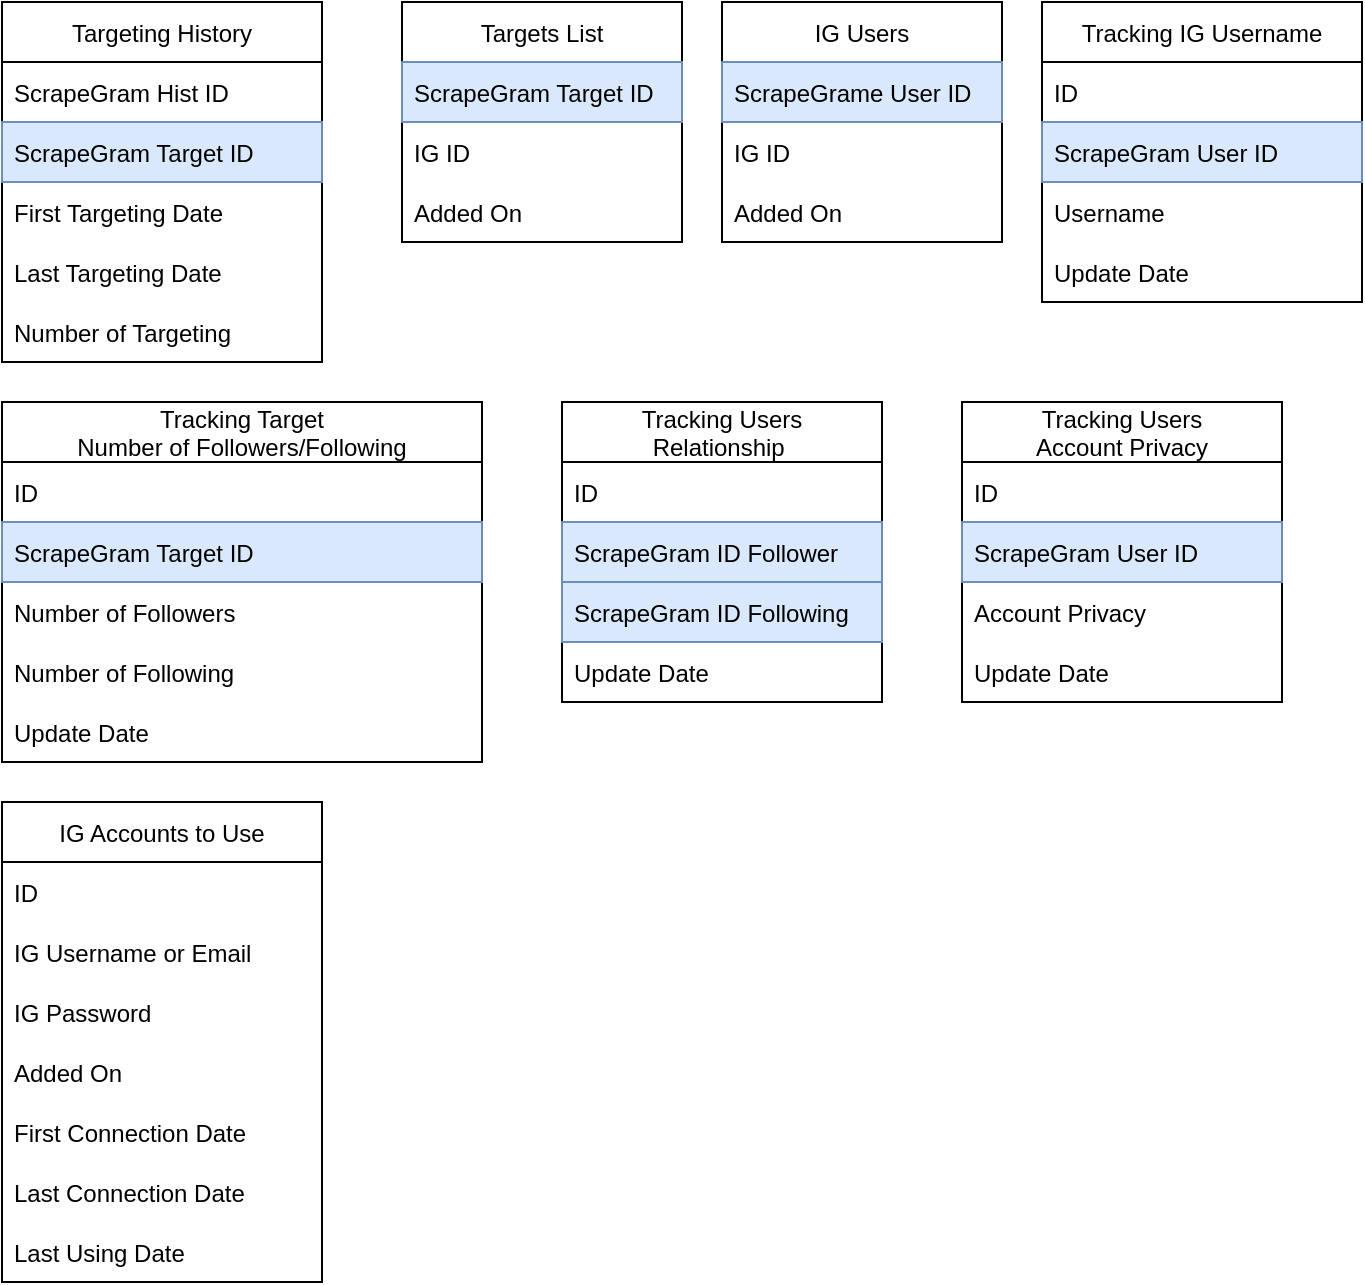 <mxfile version="20.3.0" type="device"><diagram id="8DqBCA7-1XYkYkCnzvIZ" name="Page-1"><mxGraphModel dx="946" dy="587" grid="1" gridSize="10" guides="1" tooltips="1" connect="1" arrows="1" fold="1" page="1" pageScale="1" pageWidth="827" pageHeight="1169" math="0" shadow="0"><root><mxCell id="0"/><mxCell id="1" parent="0"/><mxCell id="jAHXtHTqrZidAVqL4sbe-1" value="Targeting History" style="swimlane;fontStyle=0;childLayout=stackLayout;horizontal=1;startSize=30;horizontalStack=0;resizeParent=1;resizeParentMax=0;resizeLast=0;collapsible=1;marginBottom=0;" parent="1" vertex="1"><mxGeometry x="80" y="120" width="160" height="180" as="geometry"/></mxCell><mxCell id="jAHXtHTqrZidAVqL4sbe-2" value="ScrapeGram Hist ID" style="text;strokeColor=none;fillColor=none;align=left;verticalAlign=middle;spacingLeft=4;spacingRight=4;overflow=hidden;points=[[0,0.5],[1,0.5]];portConstraint=eastwest;rotatable=0;" parent="jAHXtHTqrZidAVqL4sbe-1" vertex="1"><mxGeometry y="30" width="160" height="30" as="geometry"/></mxCell><mxCell id="jAHXtHTqrZidAVqL4sbe-3" value="ScrapeGram Target ID" style="text;strokeColor=#6c8ebf;fillColor=#dae8fc;align=left;verticalAlign=middle;spacingLeft=4;spacingRight=4;overflow=hidden;points=[[0,0.5],[1,0.5]];portConstraint=eastwest;rotatable=0;" parent="jAHXtHTqrZidAVqL4sbe-1" vertex="1"><mxGeometry y="60" width="160" height="30" as="geometry"/></mxCell><mxCell id="jAHXtHTqrZidAVqL4sbe-5" value="First Targeting Date" style="text;strokeColor=none;fillColor=none;align=left;verticalAlign=middle;spacingLeft=4;spacingRight=4;overflow=hidden;points=[[0,0.5],[1,0.5]];portConstraint=eastwest;rotatable=0;" parent="jAHXtHTqrZidAVqL4sbe-1" vertex="1"><mxGeometry y="90" width="160" height="30" as="geometry"/></mxCell><mxCell id="jAHXtHTqrZidAVqL4sbe-7" value="Last Targeting Date" style="text;strokeColor=none;fillColor=none;align=left;verticalAlign=middle;spacingLeft=4;spacingRight=4;overflow=hidden;points=[[0,0.5],[1,0.5]];portConstraint=eastwest;rotatable=0;" parent="jAHXtHTqrZidAVqL4sbe-1" vertex="1"><mxGeometry y="120" width="160" height="30" as="geometry"/></mxCell><mxCell id="jAHXtHTqrZidAVqL4sbe-8" value="Number of Targeting" style="text;strokeColor=none;fillColor=none;align=left;verticalAlign=middle;spacingLeft=4;spacingRight=4;overflow=hidden;points=[[0,0.5],[1,0.5]];portConstraint=eastwest;rotatable=0;" parent="jAHXtHTqrZidAVqL4sbe-1" vertex="1"><mxGeometry y="150" width="160" height="30" as="geometry"/></mxCell><mxCell id="jAHXtHTqrZidAVqL4sbe-9" value="Targets List" style="swimlane;fontStyle=0;childLayout=stackLayout;horizontal=1;startSize=30;horizontalStack=0;resizeParent=1;resizeParentMax=0;resizeLast=0;collapsible=1;marginBottom=0;" parent="1" vertex="1"><mxGeometry x="280" y="120" width="140" height="120" as="geometry"/></mxCell><mxCell id="jAHXtHTqrZidAVqL4sbe-10" value="ScrapeGram Target ID" style="text;strokeColor=#6c8ebf;fillColor=#dae8fc;align=left;verticalAlign=middle;spacingLeft=4;spacingRight=4;overflow=hidden;points=[[0,0.5],[1,0.5]];portConstraint=eastwest;rotatable=0;" parent="jAHXtHTqrZidAVqL4sbe-9" vertex="1"><mxGeometry y="30" width="140" height="30" as="geometry"/></mxCell><mxCell id="jAHXtHTqrZidAVqL4sbe-11" value="IG ID" style="text;strokeColor=none;fillColor=none;align=left;verticalAlign=middle;spacingLeft=4;spacingRight=4;overflow=hidden;points=[[0,0.5],[1,0.5]];portConstraint=eastwest;rotatable=0;" parent="jAHXtHTqrZidAVqL4sbe-9" vertex="1"><mxGeometry y="60" width="140" height="30" as="geometry"/></mxCell><mxCell id="jAHXtHTqrZidAVqL4sbe-13" value="Added On" style="text;strokeColor=none;fillColor=none;align=left;verticalAlign=middle;spacingLeft=4;spacingRight=4;overflow=hidden;points=[[0,0.5],[1,0.5]];portConstraint=eastwest;rotatable=0;" parent="jAHXtHTqrZidAVqL4sbe-9" vertex="1"><mxGeometry y="90" width="140" height="30" as="geometry"/></mxCell><mxCell id="jAHXtHTqrZidAVqL4sbe-16" value="Tracking Target&#10;Number of Followers/Following" style="swimlane;fontStyle=0;childLayout=stackLayout;horizontal=1;startSize=30;horizontalStack=0;resizeParent=1;resizeParentMax=0;resizeLast=0;collapsible=1;marginBottom=0;" parent="1" vertex="1"><mxGeometry x="80" y="320" width="240" height="180" as="geometry"/></mxCell><mxCell id="jAHXtHTqrZidAVqL4sbe-17" value="ID" style="text;strokeColor=none;fillColor=none;align=left;verticalAlign=middle;spacingLeft=4;spacingRight=4;overflow=hidden;points=[[0,0.5],[1,0.5]];portConstraint=eastwest;rotatable=0;" parent="jAHXtHTqrZidAVqL4sbe-16" vertex="1"><mxGeometry y="30" width="240" height="30" as="geometry"/></mxCell><mxCell id="jAHXtHTqrZidAVqL4sbe-18" value="ScrapeGram Target ID" style="text;strokeColor=#6c8ebf;fillColor=#dae8fc;align=left;verticalAlign=middle;spacingLeft=4;spacingRight=4;overflow=hidden;points=[[0,0.5],[1,0.5]];portConstraint=eastwest;rotatable=0;" parent="jAHXtHTqrZidAVqL4sbe-16" vertex="1"><mxGeometry y="60" width="240" height="30" as="geometry"/></mxCell><mxCell id="jAHXtHTqrZidAVqL4sbe-19" value="Number of Followers" style="text;strokeColor=none;fillColor=none;align=left;verticalAlign=middle;spacingLeft=4;spacingRight=4;overflow=hidden;points=[[0,0.5],[1,0.5]];portConstraint=eastwest;rotatable=0;" parent="jAHXtHTqrZidAVqL4sbe-16" vertex="1"><mxGeometry y="90" width="240" height="30" as="geometry"/></mxCell><mxCell id="jAHXtHTqrZidAVqL4sbe-21" value="Number of Following" style="text;strokeColor=none;fillColor=none;align=left;verticalAlign=middle;spacingLeft=4;spacingRight=4;overflow=hidden;points=[[0,0.5],[1,0.5]];portConstraint=eastwest;rotatable=0;" parent="jAHXtHTqrZidAVqL4sbe-16" vertex="1"><mxGeometry y="120" width="240" height="30" as="geometry"/></mxCell><mxCell id="jAHXtHTqrZidAVqL4sbe-22" value="Update Date" style="text;strokeColor=none;fillColor=none;align=left;verticalAlign=middle;spacingLeft=4;spacingRight=4;overflow=hidden;points=[[0,0.5],[1,0.5]];portConstraint=eastwest;rotatable=0;" parent="jAHXtHTqrZidAVqL4sbe-16" vertex="1"><mxGeometry y="150" width="240" height="30" as="geometry"/></mxCell><mxCell id="jAHXtHTqrZidAVqL4sbe-23" value="IG Accounts to Use" style="swimlane;fontStyle=0;childLayout=stackLayout;horizontal=1;startSize=30;horizontalStack=0;resizeParent=1;resizeParentMax=0;resizeLast=0;collapsible=1;marginBottom=0;" parent="1" vertex="1"><mxGeometry x="80" y="520" width="160" height="240" as="geometry"/></mxCell><mxCell id="jAHXtHTqrZidAVqL4sbe-24" value="ID" style="text;strokeColor=none;fillColor=none;align=left;verticalAlign=middle;spacingLeft=4;spacingRight=4;overflow=hidden;points=[[0,0.5],[1,0.5]];portConstraint=eastwest;rotatable=0;" parent="jAHXtHTqrZidAVqL4sbe-23" vertex="1"><mxGeometry y="30" width="160" height="30" as="geometry"/></mxCell><mxCell id="jAHXtHTqrZidAVqL4sbe-25" value="IG Username or Email" style="text;strokeColor=none;fillColor=none;align=left;verticalAlign=middle;spacingLeft=4;spacingRight=4;overflow=hidden;points=[[0,0.5],[1,0.5]];portConstraint=eastwest;rotatable=0;" parent="jAHXtHTqrZidAVqL4sbe-23" vertex="1"><mxGeometry y="60" width="160" height="30" as="geometry"/></mxCell><mxCell id="jAHXtHTqrZidAVqL4sbe-26" value="IG Password" style="text;strokeColor=none;fillColor=none;align=left;verticalAlign=middle;spacingLeft=4;spacingRight=4;overflow=hidden;points=[[0,0.5],[1,0.5]];portConstraint=eastwest;rotatable=0;" parent="jAHXtHTqrZidAVqL4sbe-23" vertex="1"><mxGeometry y="90" width="160" height="30" as="geometry"/></mxCell><mxCell id="jAHXtHTqrZidAVqL4sbe-27" value="Added On" style="text;strokeColor=none;fillColor=none;align=left;verticalAlign=middle;spacingLeft=4;spacingRight=4;overflow=hidden;points=[[0,0.5],[1,0.5]];portConstraint=eastwest;rotatable=0;" parent="jAHXtHTqrZidAVqL4sbe-23" vertex="1"><mxGeometry y="120" width="160" height="30" as="geometry"/></mxCell><mxCell id="jAHXtHTqrZidAVqL4sbe-28" value="First Connection Date" style="text;strokeColor=none;fillColor=none;align=left;verticalAlign=middle;spacingLeft=4;spacingRight=4;overflow=hidden;points=[[0,0.5],[1,0.5]];portConstraint=eastwest;rotatable=0;" parent="jAHXtHTqrZidAVqL4sbe-23" vertex="1"><mxGeometry y="150" width="160" height="30" as="geometry"/></mxCell><mxCell id="jAHXtHTqrZidAVqL4sbe-29" value="Last Connection Date" style="text;strokeColor=none;fillColor=none;align=left;verticalAlign=middle;spacingLeft=4;spacingRight=4;overflow=hidden;points=[[0,0.5],[1,0.5]];portConstraint=eastwest;rotatable=0;" parent="jAHXtHTqrZidAVqL4sbe-23" vertex="1"><mxGeometry y="180" width="160" height="30" as="geometry"/></mxCell><mxCell id="jAHXtHTqrZidAVqL4sbe-30" value="Last Using Date" style="text;strokeColor=none;fillColor=none;align=left;verticalAlign=middle;spacingLeft=4;spacingRight=4;overflow=hidden;points=[[0,0.5],[1,0.5]];portConstraint=eastwest;rotatable=0;" parent="jAHXtHTqrZidAVqL4sbe-23" vertex="1"><mxGeometry y="210" width="160" height="30" as="geometry"/></mxCell><mxCell id="jAHXtHTqrZidAVqL4sbe-35" value="IG Users" style="swimlane;fontStyle=0;childLayout=stackLayout;horizontal=1;startSize=30;horizontalStack=0;resizeParent=1;resizeParentMax=0;resizeLast=0;collapsible=1;marginBottom=0;" parent="1" vertex="1"><mxGeometry x="440" y="120" width="140" height="120" as="geometry"/></mxCell><mxCell id="jAHXtHTqrZidAVqL4sbe-36" value="ScrapeGrame User ID" style="text;strokeColor=#6c8ebf;fillColor=#dae8fc;align=left;verticalAlign=middle;spacingLeft=4;spacingRight=4;overflow=hidden;points=[[0,0.5],[1,0.5]];portConstraint=eastwest;rotatable=0;" parent="jAHXtHTqrZidAVqL4sbe-35" vertex="1"><mxGeometry y="30" width="140" height="30" as="geometry"/></mxCell><mxCell id="jAHXtHTqrZidAVqL4sbe-37" value="IG ID" style="text;strokeColor=none;fillColor=none;align=left;verticalAlign=middle;spacingLeft=4;spacingRight=4;overflow=hidden;points=[[0,0.5],[1,0.5]];portConstraint=eastwest;rotatable=0;" parent="jAHXtHTqrZidAVqL4sbe-35" vertex="1"><mxGeometry y="60" width="140" height="30" as="geometry"/></mxCell><mxCell id="jAHXtHTqrZidAVqL4sbe-38" value="Added On" style="text;strokeColor=none;fillColor=none;align=left;verticalAlign=middle;spacingLeft=4;spacingRight=4;overflow=hidden;points=[[0,0.5],[1,0.5]];portConstraint=eastwest;rotatable=0;" parent="jAHXtHTqrZidAVqL4sbe-35" vertex="1"><mxGeometry y="90" width="140" height="30" as="geometry"/></mxCell><mxCell id="jAHXtHTqrZidAVqL4sbe-39" value="Tracking IG Username" style="swimlane;fontStyle=0;childLayout=stackLayout;horizontal=1;startSize=30;horizontalStack=0;resizeParent=1;resizeParentMax=0;resizeLast=0;collapsible=1;marginBottom=0;" parent="1" vertex="1"><mxGeometry x="600" y="120" width="160" height="150" as="geometry"/></mxCell><mxCell id="jAHXtHTqrZidAVqL4sbe-40" value="ID" style="text;strokeColor=none;fillColor=none;align=left;verticalAlign=middle;spacingLeft=4;spacingRight=4;overflow=hidden;points=[[0,0.5],[1,0.5]];portConstraint=eastwest;rotatable=0;" parent="jAHXtHTqrZidAVqL4sbe-39" vertex="1"><mxGeometry y="30" width="160" height="30" as="geometry"/></mxCell><mxCell id="jAHXtHTqrZidAVqL4sbe-41" value="ScrapeGram User ID" style="text;strokeColor=#6c8ebf;fillColor=#dae8fc;align=left;verticalAlign=middle;spacingLeft=4;spacingRight=4;overflow=hidden;points=[[0,0.5],[1,0.5]];portConstraint=eastwest;rotatable=0;" parent="jAHXtHTqrZidAVqL4sbe-39" vertex="1"><mxGeometry y="60" width="160" height="30" as="geometry"/></mxCell><mxCell id="jAHXtHTqrZidAVqL4sbe-43" value="Username" style="text;strokeColor=none;fillColor=none;align=left;verticalAlign=middle;spacingLeft=4;spacingRight=4;overflow=hidden;points=[[0,0.5],[1,0.5]];portConstraint=eastwest;rotatable=0;" parent="jAHXtHTqrZidAVqL4sbe-39" vertex="1"><mxGeometry y="90" width="160" height="30" as="geometry"/></mxCell><mxCell id="jAHXtHTqrZidAVqL4sbe-45" value="Update Date" style="text;strokeColor=none;fillColor=none;align=left;verticalAlign=middle;spacingLeft=4;spacingRight=4;overflow=hidden;points=[[0,0.5],[1,0.5]];portConstraint=eastwest;rotatable=0;" parent="jAHXtHTqrZidAVqL4sbe-39" vertex="1"><mxGeometry y="120" width="160" height="30" as="geometry"/></mxCell><mxCell id="jAHXtHTqrZidAVqL4sbe-46" value="Tracking Users&#10;Relationship " style="swimlane;fontStyle=0;childLayout=stackLayout;horizontal=1;startSize=30;horizontalStack=0;resizeParent=1;resizeParentMax=0;resizeLast=0;collapsible=1;marginBottom=0;" parent="1" vertex="1"><mxGeometry x="360" y="320" width="160" height="150" as="geometry"/></mxCell><mxCell id="jAHXtHTqrZidAVqL4sbe-47" value="ID" style="text;strokeColor=none;fillColor=none;align=left;verticalAlign=middle;spacingLeft=4;spacingRight=4;overflow=hidden;points=[[0,0.5],[1,0.5]];portConstraint=eastwest;rotatable=0;" parent="jAHXtHTqrZidAVqL4sbe-46" vertex="1"><mxGeometry y="30" width="160" height="30" as="geometry"/></mxCell><mxCell id="jAHXtHTqrZidAVqL4sbe-49" value="ScrapeGram ID Follower" style="text;strokeColor=#6c8ebf;fillColor=#dae8fc;align=left;verticalAlign=middle;spacingLeft=4;spacingRight=4;overflow=hidden;points=[[0,0.5],[1,0.5]];portConstraint=eastwest;rotatable=0;" parent="jAHXtHTqrZidAVqL4sbe-46" vertex="1"><mxGeometry y="60" width="160" height="30" as="geometry"/></mxCell><mxCell id="jAHXtHTqrZidAVqL4sbe-50" value="ScrapeGram ID Following" style="text;strokeColor=#6c8ebf;fillColor=#dae8fc;align=left;verticalAlign=middle;spacingLeft=4;spacingRight=4;overflow=hidden;points=[[0,0.5],[1,0.5]];portConstraint=eastwest;rotatable=0;" parent="jAHXtHTqrZidAVqL4sbe-46" vertex="1"><mxGeometry y="90" width="160" height="30" as="geometry"/></mxCell><mxCell id="jAHXtHTqrZidAVqL4sbe-51" value="Update Date" style="text;strokeColor=none;fillColor=none;align=left;verticalAlign=middle;spacingLeft=4;spacingRight=4;overflow=hidden;points=[[0,0.5],[1,0.5]];portConstraint=eastwest;rotatable=0;" parent="jAHXtHTqrZidAVqL4sbe-46" vertex="1"><mxGeometry y="120" width="160" height="30" as="geometry"/></mxCell><mxCell id="x2fvKStxhExsq3XLx2EV-1" value="Tracking Users&#10;Account Privacy" style="swimlane;fontStyle=0;childLayout=stackLayout;horizontal=1;startSize=30;horizontalStack=0;resizeParent=1;resizeParentMax=0;resizeLast=0;collapsible=1;marginBottom=0;" parent="1" vertex="1"><mxGeometry x="560" y="320" width="160" height="150" as="geometry"/></mxCell><mxCell id="x2fvKStxhExsq3XLx2EV-2" value="ID" style="text;strokeColor=none;fillColor=none;align=left;verticalAlign=middle;spacingLeft=4;spacingRight=4;overflow=hidden;points=[[0,0.5],[1,0.5]];portConstraint=eastwest;rotatable=0;" parent="x2fvKStxhExsq3XLx2EV-1" vertex="1"><mxGeometry y="30" width="160" height="30" as="geometry"/></mxCell><mxCell id="x2fvKStxhExsq3XLx2EV-3" value="ScrapeGram User ID" style="text;strokeColor=#6c8ebf;fillColor=#dae8fc;align=left;verticalAlign=middle;spacingLeft=4;spacingRight=4;overflow=hidden;points=[[0,0.5],[1,0.5]];portConstraint=eastwest;rotatable=0;" parent="x2fvKStxhExsq3XLx2EV-1" vertex="1"><mxGeometry y="60" width="160" height="30" as="geometry"/></mxCell><mxCell id="x2fvKStxhExsq3XLx2EV-4" value="Account Privacy" style="text;strokeColor=none;fillColor=none;align=left;verticalAlign=middle;spacingLeft=4;spacingRight=4;overflow=hidden;points=[[0,0.5],[1,0.5]];portConstraint=eastwest;rotatable=0;" parent="x2fvKStxhExsq3XLx2EV-1" vertex="1"><mxGeometry y="90" width="160" height="30" as="geometry"/></mxCell><mxCell id="x2fvKStxhExsq3XLx2EV-5" value="Update Date" style="text;strokeColor=none;fillColor=none;align=left;verticalAlign=middle;spacingLeft=4;spacingRight=4;overflow=hidden;points=[[0,0.5],[1,0.5]];portConstraint=eastwest;rotatable=0;" parent="x2fvKStxhExsq3XLx2EV-1" vertex="1"><mxGeometry y="120" width="160" height="30" as="geometry"/></mxCell></root></mxGraphModel></diagram></mxfile>